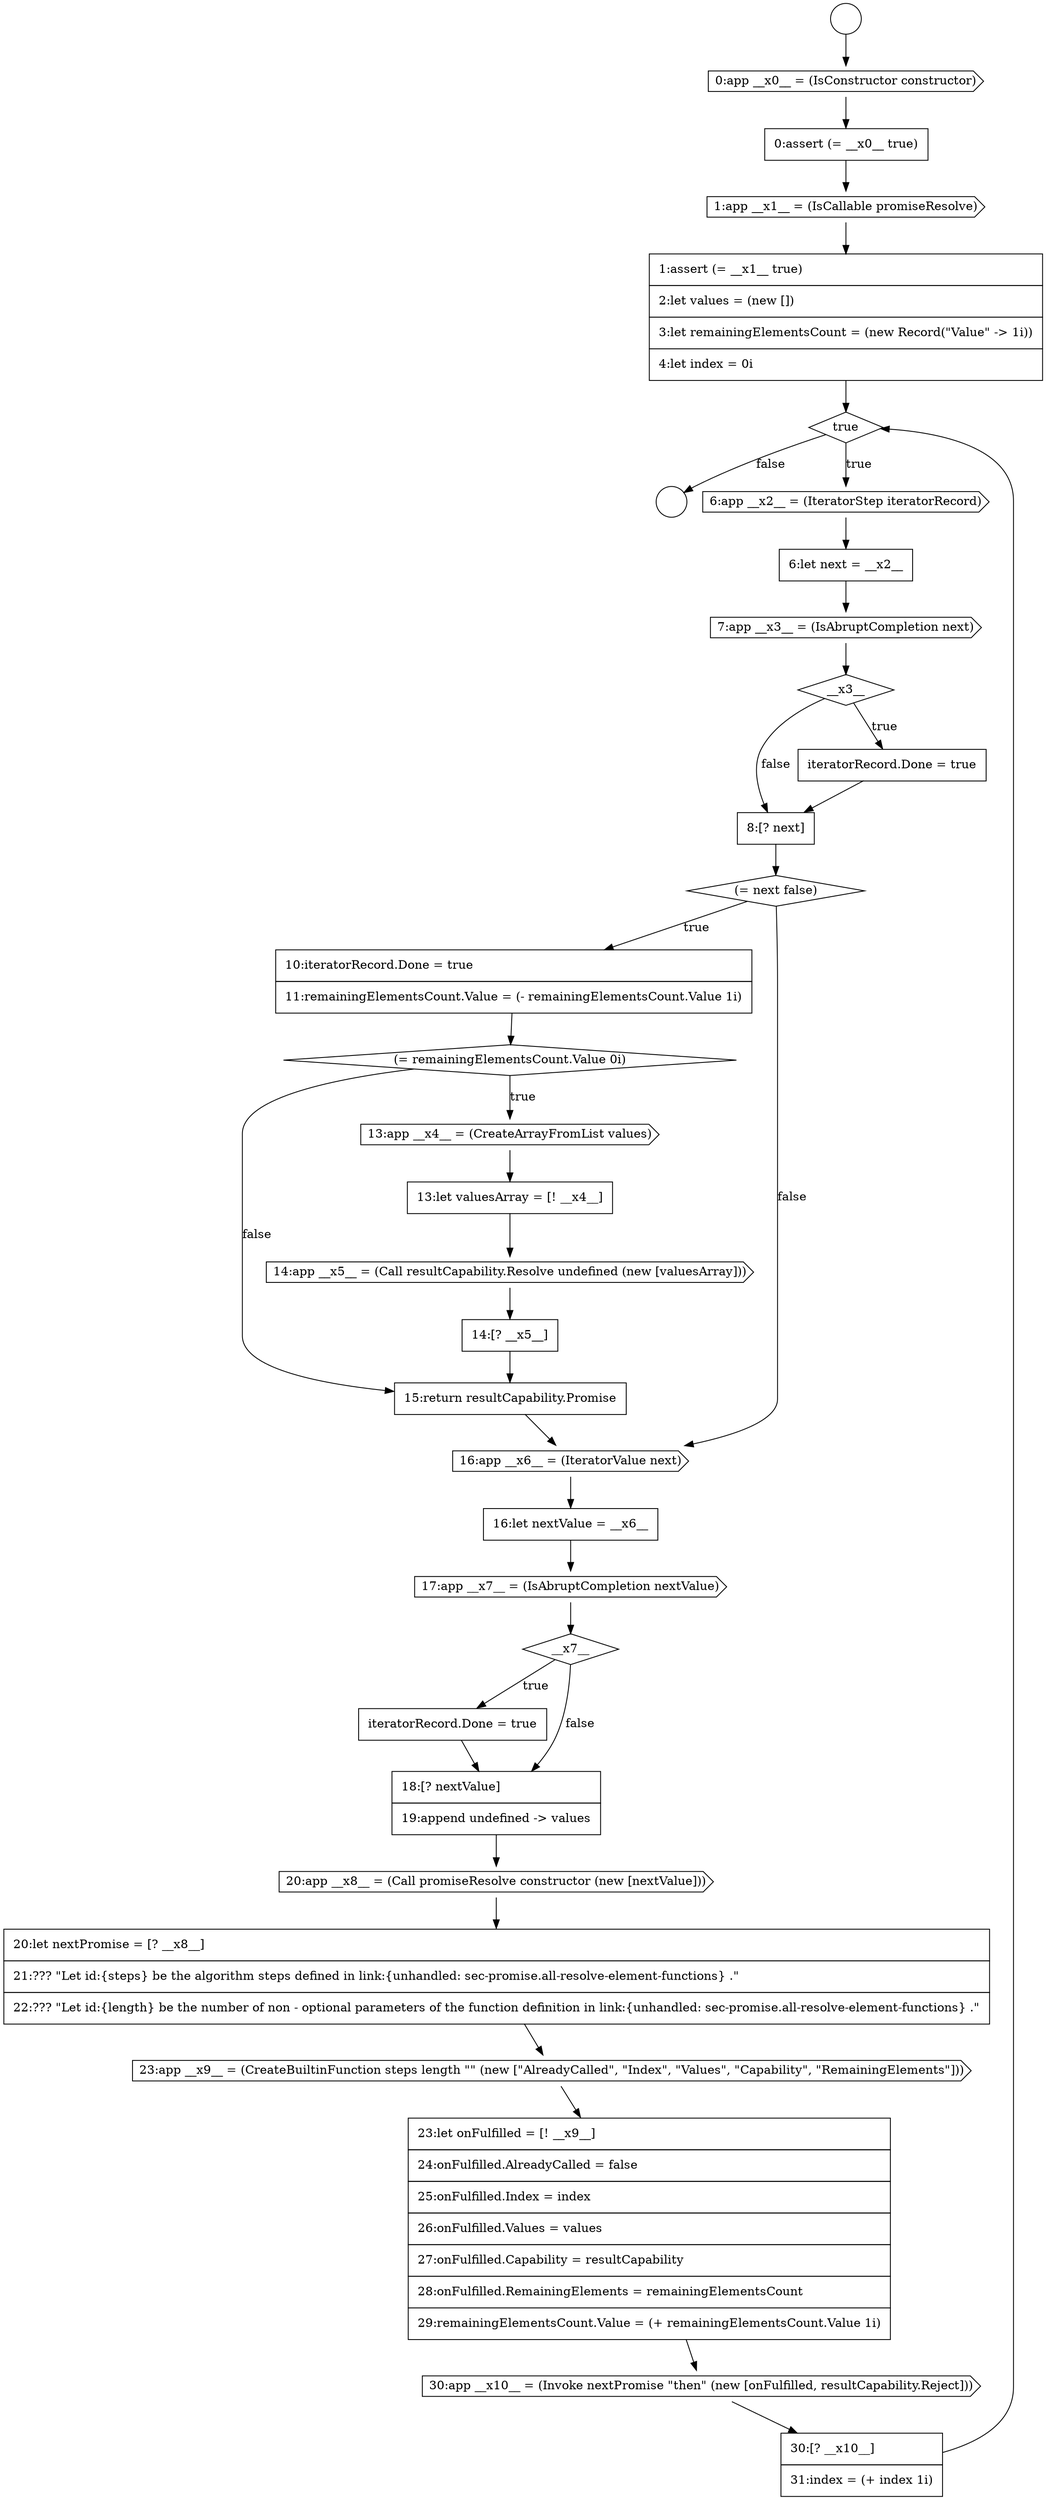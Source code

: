 digraph {
  node0 [shape=circle label=" " color="black" fillcolor="white" style=filled]
  node5 [shape=none, margin=0, label=<<font color="black">
    <table border="0" cellborder="1" cellspacing="0" cellpadding="10">
      <tr><td align="left">1:assert (= __x1__ true)</td></tr>
      <tr><td align="left">2:let values = (new [])</td></tr>
      <tr><td align="left">3:let remainingElementsCount = (new Record(&quot;Value&quot; -&gt; 1i))</td></tr>
      <tr><td align="left">4:let index = 0i</td></tr>
    </table>
  </font>> color="black" fillcolor="white" style=filled]
  node10 [shape=diamond, label=<<font color="black">__x3__</font>> color="black" fillcolor="white" style=filled]
  node14 [shape=none, margin=0, label=<<font color="black">
    <table border="0" cellborder="1" cellspacing="0" cellpadding="10">
      <tr><td align="left">10:iteratorRecord.Done = true</td></tr>
      <tr><td align="left">11:remainingElementsCount.Value = (- remainingElementsCount.Value 1i)</td></tr>
    </table>
  </font>> color="black" fillcolor="white" style=filled]
  node1 [shape=circle label=" " color="black" fillcolor="white" style=filled]
  node6 [shape=diamond, label=<<font color="black">true</font>> color="black" fillcolor="white" style=filled]
  node9 [shape=cds, label=<<font color="black">7:app __x3__ = (IsAbruptCompletion next)</font>> color="black" fillcolor="white" style=filled]
  node13 [shape=diamond, label=<<font color="black">(= next false)</font>> color="black" fillcolor="white" style=filled]
  node2 [shape=cds, label=<<font color="black">0:app __x0__ = (IsConstructor constructor)</font>> color="black" fillcolor="white" style=filled]
  node12 [shape=none, margin=0, label=<<font color="black">
    <table border="0" cellborder="1" cellspacing="0" cellpadding="10">
      <tr><td align="left">8:[? next]</td></tr>
    </table>
  </font>> color="black" fillcolor="white" style=filled]
  node7 [shape=cds, label=<<font color="black">6:app __x2__ = (IteratorStep iteratorRecord)</font>> color="black" fillcolor="white" style=filled]
  node3 [shape=none, margin=0, label=<<font color="black">
    <table border="0" cellborder="1" cellspacing="0" cellpadding="10">
      <tr><td align="left">0:assert (= __x0__ true)</td></tr>
    </table>
  </font>> color="black" fillcolor="white" style=filled]
  node18 [shape=cds, label=<<font color="black">14:app __x5__ = (Call resultCapability.Resolve undefined (new [valuesArray]))</font>> color="black" fillcolor="white" style=filled]
  node11 [shape=none, margin=0, label=<<font color="black">
    <table border="0" cellborder="1" cellspacing="0" cellpadding="10">
      <tr><td align="left">iteratorRecord.Done = true</td></tr>
    </table>
  </font>> color="black" fillcolor="white" style=filled]
  node8 [shape=none, margin=0, label=<<font color="black">
    <table border="0" cellborder="1" cellspacing="0" cellpadding="10">
      <tr><td align="left">6:let next = __x2__</td></tr>
    </table>
  </font>> color="black" fillcolor="white" style=filled]
  node4 [shape=cds, label=<<font color="black">1:app __x1__ = (IsCallable promiseResolve)</font>> color="black" fillcolor="white" style=filled]
  node15 [shape=diamond, label=<<font color="black">(= remainingElementsCount.Value 0i)</font>> color="black" fillcolor="white" style=filled]
  node24 [shape=diamond, label=<<font color="black">__x7__</font>> color="black" fillcolor="white" style=filled]
  node25 [shape=none, margin=0, label=<<font color="black">
    <table border="0" cellborder="1" cellspacing="0" cellpadding="10">
      <tr><td align="left">iteratorRecord.Done = true</td></tr>
    </table>
  </font>> color="black" fillcolor="white" style=filled]
  node20 [shape=none, margin=0, label=<<font color="black">
    <table border="0" cellborder="1" cellspacing="0" cellpadding="10">
      <tr><td align="left">15:return resultCapability.Promise</td></tr>
    </table>
  </font>> color="black" fillcolor="white" style=filled]
  node29 [shape=cds, label=<<font color="black">23:app __x9__ = (CreateBuiltinFunction steps length &quot;&quot; (new [&quot;AlreadyCalled&quot;, &quot;Index&quot;, &quot;Values&quot;, &quot;Capability&quot;, &quot;RemainingElements&quot;]))</font>> color="black" fillcolor="white" style=filled]
  node28 [shape=none, margin=0, label=<<font color="black">
    <table border="0" cellborder="1" cellspacing="0" cellpadding="10">
      <tr><td align="left">20:let nextPromise = [? __x8__]</td></tr>
      <tr><td align="left">21:??? &quot;Let id:{steps} be the algorithm steps defined in link:{unhandled: sec-promise.all-resolve-element-functions} .&quot;</td></tr>
      <tr><td align="left">22:??? &quot;Let id:{length} be the number of non - optional parameters of the function definition in link:{unhandled: sec-promise.all-resolve-element-functions} .&quot;</td></tr>
    </table>
  </font>> color="black" fillcolor="white" style=filled]
  node21 [shape=cds, label=<<font color="black">16:app __x6__ = (IteratorValue next)</font>> color="black" fillcolor="white" style=filled]
  node32 [shape=none, margin=0, label=<<font color="black">
    <table border="0" cellborder="1" cellspacing="0" cellpadding="10">
      <tr><td align="left">30:[? __x10__]</td></tr>
      <tr><td align="left">31:index = (+ index 1i)</td></tr>
    </table>
  </font>> color="black" fillcolor="white" style=filled]
  node17 [shape=none, margin=0, label=<<font color="black">
    <table border="0" cellborder="1" cellspacing="0" cellpadding="10">
      <tr><td align="left">13:let valuesArray = [! __x4__]</td></tr>
    </table>
  </font>> color="black" fillcolor="white" style=filled]
  node22 [shape=none, margin=0, label=<<font color="black">
    <table border="0" cellborder="1" cellspacing="0" cellpadding="10">
      <tr><td align="left">16:let nextValue = __x6__</td></tr>
    </table>
  </font>> color="black" fillcolor="white" style=filled]
  node27 [shape=cds, label=<<font color="black">20:app __x8__ = (Call promiseResolve constructor (new [nextValue]))</font>> color="black" fillcolor="white" style=filled]
  node16 [shape=cds, label=<<font color="black">13:app __x4__ = (CreateArrayFromList values)</font>> color="black" fillcolor="white" style=filled]
  node31 [shape=cds, label=<<font color="black">30:app __x10__ = (Invoke nextPromise &quot;then&quot; (new [onFulfilled, resultCapability.Reject]))</font>> color="black" fillcolor="white" style=filled]
  node26 [shape=none, margin=0, label=<<font color="black">
    <table border="0" cellborder="1" cellspacing="0" cellpadding="10">
      <tr><td align="left">18:[? nextValue]</td></tr>
      <tr><td align="left">19:append undefined -&gt; values</td></tr>
    </table>
  </font>> color="black" fillcolor="white" style=filled]
  node23 [shape=cds, label=<<font color="black">17:app __x7__ = (IsAbruptCompletion nextValue)</font>> color="black" fillcolor="white" style=filled]
  node30 [shape=none, margin=0, label=<<font color="black">
    <table border="0" cellborder="1" cellspacing="0" cellpadding="10">
      <tr><td align="left">23:let onFulfilled = [! __x9__]</td></tr>
      <tr><td align="left">24:onFulfilled.AlreadyCalled = false</td></tr>
      <tr><td align="left">25:onFulfilled.Index = index</td></tr>
      <tr><td align="left">26:onFulfilled.Values = values</td></tr>
      <tr><td align="left">27:onFulfilled.Capability = resultCapability</td></tr>
      <tr><td align="left">28:onFulfilled.RemainingElements = remainingElementsCount</td></tr>
      <tr><td align="left">29:remainingElementsCount.Value = (+ remainingElementsCount.Value 1i)</td></tr>
    </table>
  </font>> color="black" fillcolor="white" style=filled]
  node19 [shape=none, margin=0, label=<<font color="black">
    <table border="0" cellborder="1" cellspacing="0" cellpadding="10">
      <tr><td align="left">14:[? __x5__]</td></tr>
    </table>
  </font>> color="black" fillcolor="white" style=filled]
  node10 -> node11 [label=<<font color="black">true</font>> color="black"]
  node10 -> node12 [label=<<font color="black">false</font>> color="black"]
  node2 -> node3 [ color="black"]
  node11 -> node12 [ color="black"]
  node19 -> node20 [ color="black"]
  node12 -> node13 [ color="black"]
  node0 -> node2 [ color="black"]
  node22 -> node23 [ color="black"]
  node9 -> node10 [ color="black"]
  node27 -> node28 [ color="black"]
  node30 -> node31 [ color="black"]
  node26 -> node27 [ color="black"]
  node4 -> node5 [ color="black"]
  node25 -> node26 [ color="black"]
  node24 -> node25 [label=<<font color="black">true</font>> color="black"]
  node24 -> node26 [label=<<font color="black">false</font>> color="black"]
  node6 -> node7 [label=<<font color="black">true</font>> color="black"]
  node6 -> node1 [label=<<font color="black">false</font>> color="black"]
  node17 -> node18 [ color="black"]
  node5 -> node6 [ color="black"]
  node3 -> node4 [ color="black"]
  node28 -> node29 [ color="black"]
  node29 -> node30 [ color="black"]
  node7 -> node8 [ color="black"]
  node18 -> node19 [ color="black"]
  node32 -> node6 [ color="black"]
  node23 -> node24 [ color="black"]
  node14 -> node15 [ color="black"]
  node31 -> node32 [ color="black"]
  node8 -> node9 [ color="black"]
  node21 -> node22 [ color="black"]
  node20 -> node21 [ color="black"]
  node15 -> node16 [label=<<font color="black">true</font>> color="black"]
  node15 -> node20 [label=<<font color="black">false</font>> color="black"]
  node16 -> node17 [ color="black"]
  node13 -> node14 [label=<<font color="black">true</font>> color="black"]
  node13 -> node21 [label=<<font color="black">false</font>> color="black"]
}
